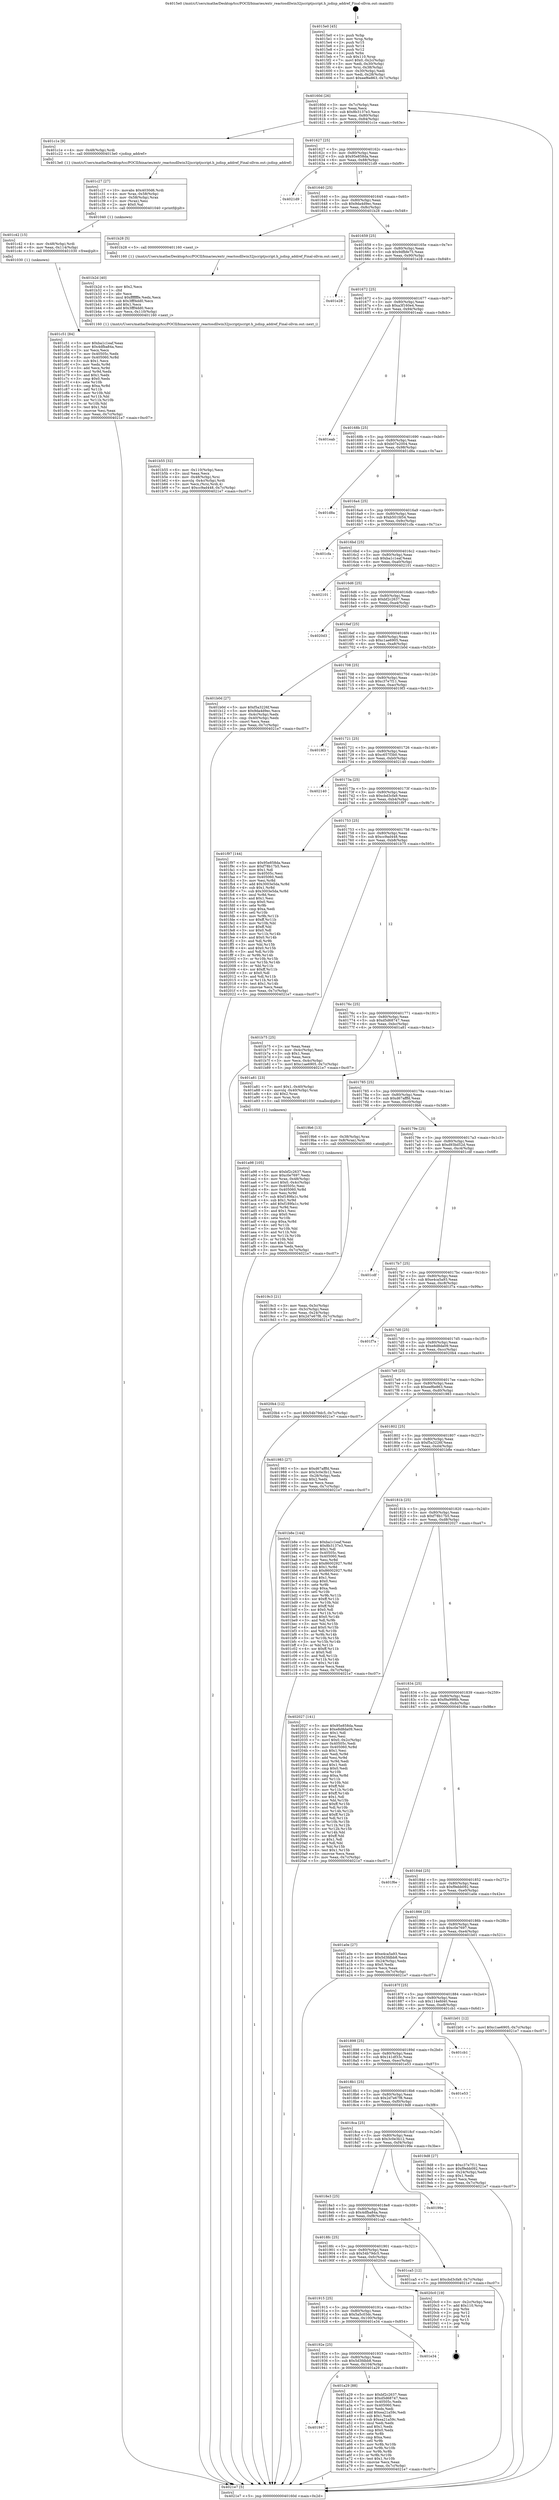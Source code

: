 digraph "0x4015e0" {
  label = "0x4015e0 (/mnt/c/Users/mathe/Desktop/tcc/POCII/binaries/extr_reactosdllwin32jscriptjscript.h_jsdisp_addref_Final-ollvm.out::main(0))"
  labelloc = "t"
  node[shape=record]

  Entry [label="",width=0.3,height=0.3,shape=circle,fillcolor=black,style=filled]
  "0x40160d" [label="{
     0x40160d [26]\l
     | [instrs]\l
     &nbsp;&nbsp;0x40160d \<+3\>: mov -0x7c(%rbp),%eax\l
     &nbsp;&nbsp;0x401610 \<+2\>: mov %eax,%ecx\l
     &nbsp;&nbsp;0x401612 \<+6\>: sub $0x8b3137e3,%ecx\l
     &nbsp;&nbsp;0x401618 \<+3\>: mov %eax,-0x80(%rbp)\l
     &nbsp;&nbsp;0x40161b \<+6\>: mov %ecx,-0x84(%rbp)\l
     &nbsp;&nbsp;0x401621 \<+6\>: je 0000000000401c1e \<main+0x63e\>\l
  }"]
  "0x401c1e" [label="{
     0x401c1e [9]\l
     | [instrs]\l
     &nbsp;&nbsp;0x401c1e \<+4\>: mov -0x48(%rbp),%rdi\l
     &nbsp;&nbsp;0x401c22 \<+5\>: call 00000000004013e0 \<jsdisp_addref\>\l
     | [calls]\l
     &nbsp;&nbsp;0x4013e0 \{1\} (/mnt/c/Users/mathe/Desktop/tcc/POCII/binaries/extr_reactosdllwin32jscriptjscript.h_jsdisp_addref_Final-ollvm.out::jsdisp_addref)\l
  }"]
  "0x401627" [label="{
     0x401627 [25]\l
     | [instrs]\l
     &nbsp;&nbsp;0x401627 \<+5\>: jmp 000000000040162c \<main+0x4c\>\l
     &nbsp;&nbsp;0x40162c \<+3\>: mov -0x80(%rbp),%eax\l
     &nbsp;&nbsp;0x40162f \<+5\>: sub $0x95e858da,%eax\l
     &nbsp;&nbsp;0x401634 \<+6\>: mov %eax,-0x88(%rbp)\l
     &nbsp;&nbsp;0x40163a \<+6\>: je 00000000004021d9 \<main+0xbf9\>\l
  }"]
  Exit [label="",width=0.3,height=0.3,shape=circle,fillcolor=black,style=filled,peripheries=2]
  "0x4021d9" [label="{
     0x4021d9\l
  }", style=dashed]
  "0x401640" [label="{
     0x401640 [25]\l
     | [instrs]\l
     &nbsp;&nbsp;0x401640 \<+5\>: jmp 0000000000401645 \<main+0x65\>\l
     &nbsp;&nbsp;0x401645 \<+3\>: mov -0x80(%rbp),%eax\l
     &nbsp;&nbsp;0x401648 \<+5\>: sub $0x9da4d9ec,%eax\l
     &nbsp;&nbsp;0x40164d \<+6\>: mov %eax,-0x8c(%rbp)\l
     &nbsp;&nbsp;0x401653 \<+6\>: je 0000000000401b28 \<main+0x548\>\l
  }"]
  "0x401c51" [label="{
     0x401c51 [84]\l
     | [instrs]\l
     &nbsp;&nbsp;0x401c51 \<+5\>: mov $0xba1c1eaf,%eax\l
     &nbsp;&nbsp;0x401c56 \<+5\>: mov $0x4dfba84a,%esi\l
     &nbsp;&nbsp;0x401c5b \<+2\>: xor %ecx,%ecx\l
     &nbsp;&nbsp;0x401c5d \<+7\>: mov 0x40505c,%edx\l
     &nbsp;&nbsp;0x401c64 \<+8\>: mov 0x405060,%r8d\l
     &nbsp;&nbsp;0x401c6c \<+3\>: sub $0x1,%ecx\l
     &nbsp;&nbsp;0x401c6f \<+3\>: mov %edx,%r9d\l
     &nbsp;&nbsp;0x401c72 \<+3\>: add %ecx,%r9d\l
     &nbsp;&nbsp;0x401c75 \<+4\>: imul %r9d,%edx\l
     &nbsp;&nbsp;0x401c79 \<+3\>: and $0x1,%edx\l
     &nbsp;&nbsp;0x401c7c \<+3\>: cmp $0x0,%edx\l
     &nbsp;&nbsp;0x401c7f \<+4\>: sete %r10b\l
     &nbsp;&nbsp;0x401c83 \<+4\>: cmp $0xa,%r8d\l
     &nbsp;&nbsp;0x401c87 \<+4\>: setl %r11b\l
     &nbsp;&nbsp;0x401c8b \<+3\>: mov %r10b,%bl\l
     &nbsp;&nbsp;0x401c8e \<+3\>: and %r11b,%bl\l
     &nbsp;&nbsp;0x401c91 \<+3\>: xor %r11b,%r10b\l
     &nbsp;&nbsp;0x401c94 \<+3\>: or %r10b,%bl\l
     &nbsp;&nbsp;0x401c97 \<+3\>: test $0x1,%bl\l
     &nbsp;&nbsp;0x401c9a \<+3\>: cmovne %esi,%eax\l
     &nbsp;&nbsp;0x401c9d \<+3\>: mov %eax,-0x7c(%rbp)\l
     &nbsp;&nbsp;0x401ca0 \<+5\>: jmp 00000000004021e7 \<main+0xc07\>\l
  }"]
  "0x401b28" [label="{
     0x401b28 [5]\l
     | [instrs]\l
     &nbsp;&nbsp;0x401b28 \<+5\>: call 0000000000401160 \<next_i\>\l
     | [calls]\l
     &nbsp;&nbsp;0x401160 \{1\} (/mnt/c/Users/mathe/Desktop/tcc/POCII/binaries/extr_reactosdllwin32jscriptjscript.h_jsdisp_addref_Final-ollvm.out::next_i)\l
  }"]
  "0x401659" [label="{
     0x401659 [25]\l
     | [instrs]\l
     &nbsp;&nbsp;0x401659 \<+5\>: jmp 000000000040165e \<main+0x7e\>\l
     &nbsp;&nbsp;0x40165e \<+3\>: mov -0x80(%rbp),%eax\l
     &nbsp;&nbsp;0x401661 \<+5\>: sub $0x9dfbfe75,%eax\l
     &nbsp;&nbsp;0x401666 \<+6\>: mov %eax,-0x90(%rbp)\l
     &nbsp;&nbsp;0x40166c \<+6\>: je 0000000000401e28 \<main+0x848\>\l
  }"]
  "0x401c42" [label="{
     0x401c42 [15]\l
     | [instrs]\l
     &nbsp;&nbsp;0x401c42 \<+4\>: mov -0x48(%rbp),%rdi\l
     &nbsp;&nbsp;0x401c46 \<+6\>: mov %eax,-0x114(%rbp)\l
     &nbsp;&nbsp;0x401c4c \<+5\>: call 0000000000401030 \<free@plt\>\l
     | [calls]\l
     &nbsp;&nbsp;0x401030 \{1\} (unknown)\l
  }"]
  "0x401e28" [label="{
     0x401e28\l
  }", style=dashed]
  "0x401672" [label="{
     0x401672 [25]\l
     | [instrs]\l
     &nbsp;&nbsp;0x401672 \<+5\>: jmp 0000000000401677 \<main+0x97\>\l
     &nbsp;&nbsp;0x401677 \<+3\>: mov -0x80(%rbp),%eax\l
     &nbsp;&nbsp;0x40167a \<+5\>: sub $0xa3f160e4,%eax\l
     &nbsp;&nbsp;0x40167f \<+6\>: mov %eax,-0x94(%rbp)\l
     &nbsp;&nbsp;0x401685 \<+6\>: je 0000000000401eab \<main+0x8cb\>\l
  }"]
  "0x401c27" [label="{
     0x401c27 [27]\l
     | [instrs]\l
     &nbsp;&nbsp;0x401c27 \<+10\>: movabs $0x4030d6,%rdi\l
     &nbsp;&nbsp;0x401c31 \<+4\>: mov %rax,-0x58(%rbp)\l
     &nbsp;&nbsp;0x401c35 \<+4\>: mov -0x58(%rbp),%rax\l
     &nbsp;&nbsp;0x401c39 \<+2\>: mov (%rax),%esi\l
     &nbsp;&nbsp;0x401c3b \<+2\>: mov $0x0,%al\l
     &nbsp;&nbsp;0x401c3d \<+5\>: call 0000000000401040 \<printf@plt\>\l
     | [calls]\l
     &nbsp;&nbsp;0x401040 \{1\} (unknown)\l
  }"]
  "0x401eab" [label="{
     0x401eab\l
  }", style=dashed]
  "0x40168b" [label="{
     0x40168b [25]\l
     | [instrs]\l
     &nbsp;&nbsp;0x40168b \<+5\>: jmp 0000000000401690 \<main+0xb0\>\l
     &nbsp;&nbsp;0x401690 \<+3\>: mov -0x80(%rbp),%eax\l
     &nbsp;&nbsp;0x401693 \<+5\>: sub $0xb07e2004,%eax\l
     &nbsp;&nbsp;0x401698 \<+6\>: mov %eax,-0x98(%rbp)\l
     &nbsp;&nbsp;0x40169e \<+6\>: je 0000000000401d8a \<main+0x7aa\>\l
  }"]
  "0x401b55" [label="{
     0x401b55 [32]\l
     | [instrs]\l
     &nbsp;&nbsp;0x401b55 \<+6\>: mov -0x110(%rbp),%ecx\l
     &nbsp;&nbsp;0x401b5b \<+3\>: imul %eax,%ecx\l
     &nbsp;&nbsp;0x401b5e \<+4\>: mov -0x48(%rbp),%rsi\l
     &nbsp;&nbsp;0x401b62 \<+4\>: movslq -0x4c(%rbp),%rdi\l
     &nbsp;&nbsp;0x401b66 \<+3\>: mov %ecx,(%rsi,%rdi,4)\l
     &nbsp;&nbsp;0x401b69 \<+7\>: movl $0xcc9ad448,-0x7c(%rbp)\l
     &nbsp;&nbsp;0x401b70 \<+5\>: jmp 00000000004021e7 \<main+0xc07\>\l
  }"]
  "0x401d8a" [label="{
     0x401d8a\l
  }", style=dashed]
  "0x4016a4" [label="{
     0x4016a4 [25]\l
     | [instrs]\l
     &nbsp;&nbsp;0x4016a4 \<+5\>: jmp 00000000004016a9 \<main+0xc9\>\l
     &nbsp;&nbsp;0x4016a9 \<+3\>: mov -0x80(%rbp),%eax\l
     &nbsp;&nbsp;0x4016ac \<+5\>: sub $0xb501fd54,%eax\l
     &nbsp;&nbsp;0x4016b1 \<+6\>: mov %eax,-0x9c(%rbp)\l
     &nbsp;&nbsp;0x4016b7 \<+6\>: je 0000000000401cfa \<main+0x71a\>\l
  }"]
  "0x401b2d" [label="{
     0x401b2d [40]\l
     | [instrs]\l
     &nbsp;&nbsp;0x401b2d \<+5\>: mov $0x2,%ecx\l
     &nbsp;&nbsp;0x401b32 \<+1\>: cltd\l
     &nbsp;&nbsp;0x401b33 \<+2\>: idiv %ecx\l
     &nbsp;&nbsp;0x401b35 \<+6\>: imul $0xfffffffe,%edx,%ecx\l
     &nbsp;&nbsp;0x401b3b \<+6\>: sub $0x3fff4dd0,%ecx\l
     &nbsp;&nbsp;0x401b41 \<+3\>: add $0x1,%ecx\l
     &nbsp;&nbsp;0x401b44 \<+6\>: add $0x3fff4dd0,%ecx\l
     &nbsp;&nbsp;0x401b4a \<+6\>: mov %ecx,-0x110(%rbp)\l
     &nbsp;&nbsp;0x401b50 \<+5\>: call 0000000000401160 \<next_i\>\l
     | [calls]\l
     &nbsp;&nbsp;0x401160 \{1\} (/mnt/c/Users/mathe/Desktop/tcc/POCII/binaries/extr_reactosdllwin32jscriptjscript.h_jsdisp_addref_Final-ollvm.out::next_i)\l
  }"]
  "0x401cfa" [label="{
     0x401cfa\l
  }", style=dashed]
  "0x4016bd" [label="{
     0x4016bd [25]\l
     | [instrs]\l
     &nbsp;&nbsp;0x4016bd \<+5\>: jmp 00000000004016c2 \<main+0xe2\>\l
     &nbsp;&nbsp;0x4016c2 \<+3\>: mov -0x80(%rbp),%eax\l
     &nbsp;&nbsp;0x4016c5 \<+5\>: sub $0xba1c1eaf,%eax\l
     &nbsp;&nbsp;0x4016ca \<+6\>: mov %eax,-0xa0(%rbp)\l
     &nbsp;&nbsp;0x4016d0 \<+6\>: je 0000000000402101 \<main+0xb21\>\l
  }"]
  "0x401a98" [label="{
     0x401a98 [105]\l
     | [instrs]\l
     &nbsp;&nbsp;0x401a98 \<+5\>: mov $0xbf2c2637,%ecx\l
     &nbsp;&nbsp;0x401a9d \<+5\>: mov $0xc0e7697,%edx\l
     &nbsp;&nbsp;0x401aa2 \<+4\>: mov %rax,-0x48(%rbp)\l
     &nbsp;&nbsp;0x401aa6 \<+7\>: movl $0x0,-0x4c(%rbp)\l
     &nbsp;&nbsp;0x401aad \<+7\>: mov 0x40505c,%esi\l
     &nbsp;&nbsp;0x401ab4 \<+8\>: mov 0x405060,%r8d\l
     &nbsp;&nbsp;0x401abc \<+3\>: mov %esi,%r9d\l
     &nbsp;&nbsp;0x401abf \<+7\>: sub $0xf189fa1c,%r9d\l
     &nbsp;&nbsp;0x401ac6 \<+4\>: sub $0x1,%r9d\l
     &nbsp;&nbsp;0x401aca \<+7\>: add $0xf189fa1c,%r9d\l
     &nbsp;&nbsp;0x401ad1 \<+4\>: imul %r9d,%esi\l
     &nbsp;&nbsp;0x401ad5 \<+3\>: and $0x1,%esi\l
     &nbsp;&nbsp;0x401ad8 \<+3\>: cmp $0x0,%esi\l
     &nbsp;&nbsp;0x401adb \<+4\>: sete %r10b\l
     &nbsp;&nbsp;0x401adf \<+4\>: cmp $0xa,%r8d\l
     &nbsp;&nbsp;0x401ae3 \<+4\>: setl %r11b\l
     &nbsp;&nbsp;0x401ae7 \<+3\>: mov %r10b,%bl\l
     &nbsp;&nbsp;0x401aea \<+3\>: and %r11b,%bl\l
     &nbsp;&nbsp;0x401aed \<+3\>: xor %r11b,%r10b\l
     &nbsp;&nbsp;0x401af0 \<+3\>: or %r10b,%bl\l
     &nbsp;&nbsp;0x401af3 \<+3\>: test $0x1,%bl\l
     &nbsp;&nbsp;0x401af6 \<+3\>: cmovne %edx,%ecx\l
     &nbsp;&nbsp;0x401af9 \<+3\>: mov %ecx,-0x7c(%rbp)\l
     &nbsp;&nbsp;0x401afc \<+5\>: jmp 00000000004021e7 \<main+0xc07\>\l
  }"]
  "0x402101" [label="{
     0x402101\l
  }", style=dashed]
  "0x4016d6" [label="{
     0x4016d6 [25]\l
     | [instrs]\l
     &nbsp;&nbsp;0x4016d6 \<+5\>: jmp 00000000004016db \<main+0xfb\>\l
     &nbsp;&nbsp;0x4016db \<+3\>: mov -0x80(%rbp),%eax\l
     &nbsp;&nbsp;0x4016de \<+5\>: sub $0xbf2c2637,%eax\l
     &nbsp;&nbsp;0x4016e3 \<+6\>: mov %eax,-0xa4(%rbp)\l
     &nbsp;&nbsp;0x4016e9 \<+6\>: je 00000000004020d3 \<main+0xaf3\>\l
  }"]
  "0x401947" [label="{
     0x401947\l
  }", style=dashed]
  "0x4020d3" [label="{
     0x4020d3\l
  }", style=dashed]
  "0x4016ef" [label="{
     0x4016ef [25]\l
     | [instrs]\l
     &nbsp;&nbsp;0x4016ef \<+5\>: jmp 00000000004016f4 \<main+0x114\>\l
     &nbsp;&nbsp;0x4016f4 \<+3\>: mov -0x80(%rbp),%eax\l
     &nbsp;&nbsp;0x4016f7 \<+5\>: sub $0xc1ae6905,%eax\l
     &nbsp;&nbsp;0x4016fc \<+6\>: mov %eax,-0xa8(%rbp)\l
     &nbsp;&nbsp;0x401702 \<+6\>: je 0000000000401b0d \<main+0x52d\>\l
  }"]
  "0x401a29" [label="{
     0x401a29 [88]\l
     | [instrs]\l
     &nbsp;&nbsp;0x401a29 \<+5\>: mov $0xbf2c2637,%eax\l
     &nbsp;&nbsp;0x401a2e \<+5\>: mov $0xd5d68747,%ecx\l
     &nbsp;&nbsp;0x401a33 \<+7\>: mov 0x40505c,%edx\l
     &nbsp;&nbsp;0x401a3a \<+7\>: mov 0x405060,%esi\l
     &nbsp;&nbsp;0x401a41 \<+2\>: mov %edx,%edi\l
     &nbsp;&nbsp;0x401a43 \<+6\>: add $0xea21a59c,%edi\l
     &nbsp;&nbsp;0x401a49 \<+3\>: sub $0x1,%edi\l
     &nbsp;&nbsp;0x401a4c \<+6\>: sub $0xea21a59c,%edi\l
     &nbsp;&nbsp;0x401a52 \<+3\>: imul %edi,%edx\l
     &nbsp;&nbsp;0x401a55 \<+3\>: and $0x1,%edx\l
     &nbsp;&nbsp;0x401a58 \<+3\>: cmp $0x0,%edx\l
     &nbsp;&nbsp;0x401a5b \<+4\>: sete %r8b\l
     &nbsp;&nbsp;0x401a5f \<+3\>: cmp $0xa,%esi\l
     &nbsp;&nbsp;0x401a62 \<+4\>: setl %r9b\l
     &nbsp;&nbsp;0x401a66 \<+3\>: mov %r8b,%r10b\l
     &nbsp;&nbsp;0x401a69 \<+3\>: and %r9b,%r10b\l
     &nbsp;&nbsp;0x401a6c \<+3\>: xor %r9b,%r8b\l
     &nbsp;&nbsp;0x401a6f \<+3\>: or %r8b,%r10b\l
     &nbsp;&nbsp;0x401a72 \<+4\>: test $0x1,%r10b\l
     &nbsp;&nbsp;0x401a76 \<+3\>: cmovne %ecx,%eax\l
     &nbsp;&nbsp;0x401a79 \<+3\>: mov %eax,-0x7c(%rbp)\l
     &nbsp;&nbsp;0x401a7c \<+5\>: jmp 00000000004021e7 \<main+0xc07\>\l
  }"]
  "0x401b0d" [label="{
     0x401b0d [27]\l
     | [instrs]\l
     &nbsp;&nbsp;0x401b0d \<+5\>: mov $0xf5a3226f,%eax\l
     &nbsp;&nbsp;0x401b12 \<+5\>: mov $0x9da4d9ec,%ecx\l
     &nbsp;&nbsp;0x401b17 \<+3\>: mov -0x4c(%rbp),%edx\l
     &nbsp;&nbsp;0x401b1a \<+3\>: cmp -0x40(%rbp),%edx\l
     &nbsp;&nbsp;0x401b1d \<+3\>: cmovl %ecx,%eax\l
     &nbsp;&nbsp;0x401b20 \<+3\>: mov %eax,-0x7c(%rbp)\l
     &nbsp;&nbsp;0x401b23 \<+5\>: jmp 00000000004021e7 \<main+0xc07\>\l
  }"]
  "0x401708" [label="{
     0x401708 [25]\l
     | [instrs]\l
     &nbsp;&nbsp;0x401708 \<+5\>: jmp 000000000040170d \<main+0x12d\>\l
     &nbsp;&nbsp;0x40170d \<+3\>: mov -0x80(%rbp),%eax\l
     &nbsp;&nbsp;0x401710 \<+5\>: sub $0xc37e7f11,%eax\l
     &nbsp;&nbsp;0x401715 \<+6\>: mov %eax,-0xac(%rbp)\l
     &nbsp;&nbsp;0x40171b \<+6\>: je 00000000004019f3 \<main+0x413\>\l
  }"]
  "0x40192e" [label="{
     0x40192e [25]\l
     | [instrs]\l
     &nbsp;&nbsp;0x40192e \<+5\>: jmp 0000000000401933 \<main+0x353\>\l
     &nbsp;&nbsp;0x401933 \<+3\>: mov -0x80(%rbp),%eax\l
     &nbsp;&nbsp;0x401936 \<+5\>: sub $0x5d3fdbb8,%eax\l
     &nbsp;&nbsp;0x40193b \<+6\>: mov %eax,-0x104(%rbp)\l
     &nbsp;&nbsp;0x401941 \<+6\>: je 0000000000401a29 \<main+0x449\>\l
  }"]
  "0x4019f3" [label="{
     0x4019f3\l
  }", style=dashed]
  "0x401721" [label="{
     0x401721 [25]\l
     | [instrs]\l
     &nbsp;&nbsp;0x401721 \<+5\>: jmp 0000000000401726 \<main+0x146\>\l
     &nbsp;&nbsp;0x401726 \<+3\>: mov -0x80(%rbp),%eax\l
     &nbsp;&nbsp;0x401729 \<+5\>: sub $0xc657f3b0,%eax\l
     &nbsp;&nbsp;0x40172e \<+6\>: mov %eax,-0xb0(%rbp)\l
     &nbsp;&nbsp;0x401734 \<+6\>: je 0000000000402140 \<main+0xb60\>\l
  }"]
  "0x401e34" [label="{
     0x401e34\l
  }", style=dashed]
  "0x402140" [label="{
     0x402140\l
  }", style=dashed]
  "0x40173a" [label="{
     0x40173a [25]\l
     | [instrs]\l
     &nbsp;&nbsp;0x40173a \<+5\>: jmp 000000000040173f \<main+0x15f\>\l
     &nbsp;&nbsp;0x40173f \<+3\>: mov -0x80(%rbp),%eax\l
     &nbsp;&nbsp;0x401742 \<+5\>: sub $0xcbd3cfa9,%eax\l
     &nbsp;&nbsp;0x401747 \<+6\>: mov %eax,-0xb4(%rbp)\l
     &nbsp;&nbsp;0x40174d \<+6\>: je 0000000000401f97 \<main+0x9b7\>\l
  }"]
  "0x401915" [label="{
     0x401915 [25]\l
     | [instrs]\l
     &nbsp;&nbsp;0x401915 \<+5\>: jmp 000000000040191a \<main+0x33a\>\l
     &nbsp;&nbsp;0x40191a \<+3\>: mov -0x80(%rbp),%eax\l
     &nbsp;&nbsp;0x40191d \<+5\>: sub $0x5a5c03dc,%eax\l
     &nbsp;&nbsp;0x401922 \<+6\>: mov %eax,-0x100(%rbp)\l
     &nbsp;&nbsp;0x401928 \<+6\>: je 0000000000401e34 \<main+0x854\>\l
  }"]
  "0x401f97" [label="{
     0x401f97 [144]\l
     | [instrs]\l
     &nbsp;&nbsp;0x401f97 \<+5\>: mov $0x95e858da,%eax\l
     &nbsp;&nbsp;0x401f9c \<+5\>: mov $0xf78b17b5,%ecx\l
     &nbsp;&nbsp;0x401fa1 \<+2\>: mov $0x1,%dl\l
     &nbsp;&nbsp;0x401fa3 \<+7\>: mov 0x40505c,%esi\l
     &nbsp;&nbsp;0x401faa \<+7\>: mov 0x405060,%edi\l
     &nbsp;&nbsp;0x401fb1 \<+3\>: mov %esi,%r8d\l
     &nbsp;&nbsp;0x401fb4 \<+7\>: add $0x3003e5da,%r8d\l
     &nbsp;&nbsp;0x401fbb \<+4\>: sub $0x1,%r8d\l
     &nbsp;&nbsp;0x401fbf \<+7\>: sub $0x3003e5da,%r8d\l
     &nbsp;&nbsp;0x401fc6 \<+4\>: imul %r8d,%esi\l
     &nbsp;&nbsp;0x401fca \<+3\>: and $0x1,%esi\l
     &nbsp;&nbsp;0x401fcd \<+3\>: cmp $0x0,%esi\l
     &nbsp;&nbsp;0x401fd0 \<+4\>: sete %r9b\l
     &nbsp;&nbsp;0x401fd4 \<+3\>: cmp $0xa,%edi\l
     &nbsp;&nbsp;0x401fd7 \<+4\>: setl %r10b\l
     &nbsp;&nbsp;0x401fdb \<+3\>: mov %r9b,%r11b\l
     &nbsp;&nbsp;0x401fde \<+4\>: xor $0xff,%r11b\l
     &nbsp;&nbsp;0x401fe2 \<+3\>: mov %r10b,%bl\l
     &nbsp;&nbsp;0x401fe5 \<+3\>: xor $0xff,%bl\l
     &nbsp;&nbsp;0x401fe8 \<+3\>: xor $0x0,%dl\l
     &nbsp;&nbsp;0x401feb \<+3\>: mov %r11b,%r14b\l
     &nbsp;&nbsp;0x401fee \<+4\>: and $0x0,%r14b\l
     &nbsp;&nbsp;0x401ff2 \<+3\>: and %dl,%r9b\l
     &nbsp;&nbsp;0x401ff5 \<+3\>: mov %bl,%r15b\l
     &nbsp;&nbsp;0x401ff8 \<+4\>: and $0x0,%r15b\l
     &nbsp;&nbsp;0x401ffc \<+3\>: and %dl,%r10b\l
     &nbsp;&nbsp;0x401fff \<+3\>: or %r9b,%r14b\l
     &nbsp;&nbsp;0x402002 \<+3\>: or %r10b,%r15b\l
     &nbsp;&nbsp;0x402005 \<+3\>: xor %r15b,%r14b\l
     &nbsp;&nbsp;0x402008 \<+3\>: or %bl,%r11b\l
     &nbsp;&nbsp;0x40200b \<+4\>: xor $0xff,%r11b\l
     &nbsp;&nbsp;0x40200f \<+3\>: or $0x0,%dl\l
     &nbsp;&nbsp;0x402012 \<+3\>: and %dl,%r11b\l
     &nbsp;&nbsp;0x402015 \<+3\>: or %r11b,%r14b\l
     &nbsp;&nbsp;0x402018 \<+4\>: test $0x1,%r14b\l
     &nbsp;&nbsp;0x40201c \<+3\>: cmovne %ecx,%eax\l
     &nbsp;&nbsp;0x40201f \<+3\>: mov %eax,-0x7c(%rbp)\l
     &nbsp;&nbsp;0x402022 \<+5\>: jmp 00000000004021e7 \<main+0xc07\>\l
  }"]
  "0x401753" [label="{
     0x401753 [25]\l
     | [instrs]\l
     &nbsp;&nbsp;0x401753 \<+5\>: jmp 0000000000401758 \<main+0x178\>\l
     &nbsp;&nbsp;0x401758 \<+3\>: mov -0x80(%rbp),%eax\l
     &nbsp;&nbsp;0x40175b \<+5\>: sub $0xcc9ad448,%eax\l
     &nbsp;&nbsp;0x401760 \<+6\>: mov %eax,-0xb8(%rbp)\l
     &nbsp;&nbsp;0x401766 \<+6\>: je 0000000000401b75 \<main+0x595\>\l
  }"]
  "0x4020c0" [label="{
     0x4020c0 [19]\l
     | [instrs]\l
     &nbsp;&nbsp;0x4020c0 \<+3\>: mov -0x2c(%rbp),%eax\l
     &nbsp;&nbsp;0x4020c3 \<+7\>: add $0x110,%rsp\l
     &nbsp;&nbsp;0x4020ca \<+1\>: pop %rbx\l
     &nbsp;&nbsp;0x4020cb \<+2\>: pop %r12\l
     &nbsp;&nbsp;0x4020cd \<+2\>: pop %r14\l
     &nbsp;&nbsp;0x4020cf \<+2\>: pop %r15\l
     &nbsp;&nbsp;0x4020d1 \<+1\>: pop %rbp\l
     &nbsp;&nbsp;0x4020d2 \<+1\>: ret\l
  }"]
  "0x401b75" [label="{
     0x401b75 [25]\l
     | [instrs]\l
     &nbsp;&nbsp;0x401b75 \<+2\>: xor %eax,%eax\l
     &nbsp;&nbsp;0x401b77 \<+3\>: mov -0x4c(%rbp),%ecx\l
     &nbsp;&nbsp;0x401b7a \<+3\>: sub $0x1,%eax\l
     &nbsp;&nbsp;0x401b7d \<+2\>: sub %eax,%ecx\l
     &nbsp;&nbsp;0x401b7f \<+3\>: mov %ecx,-0x4c(%rbp)\l
     &nbsp;&nbsp;0x401b82 \<+7\>: movl $0xc1ae6905,-0x7c(%rbp)\l
     &nbsp;&nbsp;0x401b89 \<+5\>: jmp 00000000004021e7 \<main+0xc07\>\l
  }"]
  "0x40176c" [label="{
     0x40176c [25]\l
     | [instrs]\l
     &nbsp;&nbsp;0x40176c \<+5\>: jmp 0000000000401771 \<main+0x191\>\l
     &nbsp;&nbsp;0x401771 \<+3\>: mov -0x80(%rbp),%eax\l
     &nbsp;&nbsp;0x401774 \<+5\>: sub $0xd5d68747,%eax\l
     &nbsp;&nbsp;0x401779 \<+6\>: mov %eax,-0xbc(%rbp)\l
     &nbsp;&nbsp;0x40177f \<+6\>: je 0000000000401a81 \<main+0x4a1\>\l
  }"]
  "0x4018fc" [label="{
     0x4018fc [25]\l
     | [instrs]\l
     &nbsp;&nbsp;0x4018fc \<+5\>: jmp 0000000000401901 \<main+0x321\>\l
     &nbsp;&nbsp;0x401901 \<+3\>: mov -0x80(%rbp),%eax\l
     &nbsp;&nbsp;0x401904 \<+5\>: sub $0x54b79dc5,%eax\l
     &nbsp;&nbsp;0x401909 \<+6\>: mov %eax,-0xfc(%rbp)\l
     &nbsp;&nbsp;0x40190f \<+6\>: je 00000000004020c0 \<main+0xae0\>\l
  }"]
  "0x401a81" [label="{
     0x401a81 [23]\l
     | [instrs]\l
     &nbsp;&nbsp;0x401a81 \<+7\>: movl $0x1,-0x40(%rbp)\l
     &nbsp;&nbsp;0x401a88 \<+4\>: movslq -0x40(%rbp),%rax\l
     &nbsp;&nbsp;0x401a8c \<+4\>: shl $0x2,%rax\l
     &nbsp;&nbsp;0x401a90 \<+3\>: mov %rax,%rdi\l
     &nbsp;&nbsp;0x401a93 \<+5\>: call 0000000000401050 \<malloc@plt\>\l
     | [calls]\l
     &nbsp;&nbsp;0x401050 \{1\} (unknown)\l
  }"]
  "0x401785" [label="{
     0x401785 [25]\l
     | [instrs]\l
     &nbsp;&nbsp;0x401785 \<+5\>: jmp 000000000040178a \<main+0x1aa\>\l
     &nbsp;&nbsp;0x40178a \<+3\>: mov -0x80(%rbp),%eax\l
     &nbsp;&nbsp;0x40178d \<+5\>: sub $0xd67afffd,%eax\l
     &nbsp;&nbsp;0x401792 \<+6\>: mov %eax,-0xc0(%rbp)\l
     &nbsp;&nbsp;0x401798 \<+6\>: je 00000000004019b6 \<main+0x3d6\>\l
  }"]
  "0x401ca5" [label="{
     0x401ca5 [12]\l
     | [instrs]\l
     &nbsp;&nbsp;0x401ca5 \<+7\>: movl $0xcbd3cfa9,-0x7c(%rbp)\l
     &nbsp;&nbsp;0x401cac \<+5\>: jmp 00000000004021e7 \<main+0xc07\>\l
  }"]
  "0x4019b6" [label="{
     0x4019b6 [13]\l
     | [instrs]\l
     &nbsp;&nbsp;0x4019b6 \<+4\>: mov -0x38(%rbp),%rax\l
     &nbsp;&nbsp;0x4019ba \<+4\>: mov 0x8(%rax),%rdi\l
     &nbsp;&nbsp;0x4019be \<+5\>: call 0000000000401060 \<atoi@plt\>\l
     | [calls]\l
     &nbsp;&nbsp;0x401060 \{1\} (unknown)\l
  }"]
  "0x40179e" [label="{
     0x40179e [25]\l
     | [instrs]\l
     &nbsp;&nbsp;0x40179e \<+5\>: jmp 00000000004017a3 \<main+0x1c3\>\l
     &nbsp;&nbsp;0x4017a3 \<+3\>: mov -0x80(%rbp),%eax\l
     &nbsp;&nbsp;0x4017a6 \<+5\>: sub $0xd93bd52d,%eax\l
     &nbsp;&nbsp;0x4017ab \<+6\>: mov %eax,-0xc4(%rbp)\l
     &nbsp;&nbsp;0x4017b1 \<+6\>: je 0000000000401cdf \<main+0x6ff\>\l
  }"]
  "0x4018e3" [label="{
     0x4018e3 [25]\l
     | [instrs]\l
     &nbsp;&nbsp;0x4018e3 \<+5\>: jmp 00000000004018e8 \<main+0x308\>\l
     &nbsp;&nbsp;0x4018e8 \<+3\>: mov -0x80(%rbp),%eax\l
     &nbsp;&nbsp;0x4018eb \<+5\>: sub $0x4dfba84a,%eax\l
     &nbsp;&nbsp;0x4018f0 \<+6\>: mov %eax,-0xf8(%rbp)\l
     &nbsp;&nbsp;0x4018f6 \<+6\>: je 0000000000401ca5 \<main+0x6c5\>\l
  }"]
  "0x401cdf" [label="{
     0x401cdf\l
  }", style=dashed]
  "0x4017b7" [label="{
     0x4017b7 [25]\l
     | [instrs]\l
     &nbsp;&nbsp;0x4017b7 \<+5\>: jmp 00000000004017bc \<main+0x1dc\>\l
     &nbsp;&nbsp;0x4017bc \<+3\>: mov -0x80(%rbp),%eax\l
     &nbsp;&nbsp;0x4017bf \<+5\>: sub $0xe4ca5a93,%eax\l
     &nbsp;&nbsp;0x4017c4 \<+6\>: mov %eax,-0xc8(%rbp)\l
     &nbsp;&nbsp;0x4017ca \<+6\>: je 0000000000401f7a \<main+0x99a\>\l
  }"]
  "0x40199e" [label="{
     0x40199e\l
  }", style=dashed]
  "0x401f7a" [label="{
     0x401f7a\l
  }", style=dashed]
  "0x4017d0" [label="{
     0x4017d0 [25]\l
     | [instrs]\l
     &nbsp;&nbsp;0x4017d0 \<+5\>: jmp 00000000004017d5 \<main+0x1f5\>\l
     &nbsp;&nbsp;0x4017d5 \<+3\>: mov -0x80(%rbp),%eax\l
     &nbsp;&nbsp;0x4017d8 \<+5\>: sub $0xe8d8da09,%eax\l
     &nbsp;&nbsp;0x4017dd \<+6\>: mov %eax,-0xcc(%rbp)\l
     &nbsp;&nbsp;0x4017e3 \<+6\>: je 00000000004020b4 \<main+0xad4\>\l
  }"]
  "0x4018ca" [label="{
     0x4018ca [25]\l
     | [instrs]\l
     &nbsp;&nbsp;0x4018ca \<+5\>: jmp 00000000004018cf \<main+0x2ef\>\l
     &nbsp;&nbsp;0x4018cf \<+3\>: mov -0x80(%rbp),%eax\l
     &nbsp;&nbsp;0x4018d2 \<+5\>: sub $0x3c0e3b12,%eax\l
     &nbsp;&nbsp;0x4018d7 \<+6\>: mov %eax,-0xf4(%rbp)\l
     &nbsp;&nbsp;0x4018dd \<+6\>: je 000000000040199e \<main+0x3be\>\l
  }"]
  "0x4020b4" [label="{
     0x4020b4 [12]\l
     | [instrs]\l
     &nbsp;&nbsp;0x4020b4 \<+7\>: movl $0x54b79dc5,-0x7c(%rbp)\l
     &nbsp;&nbsp;0x4020bb \<+5\>: jmp 00000000004021e7 \<main+0xc07\>\l
  }"]
  "0x4017e9" [label="{
     0x4017e9 [25]\l
     | [instrs]\l
     &nbsp;&nbsp;0x4017e9 \<+5\>: jmp 00000000004017ee \<main+0x20e\>\l
     &nbsp;&nbsp;0x4017ee \<+3\>: mov -0x80(%rbp),%eax\l
     &nbsp;&nbsp;0x4017f1 \<+5\>: sub $0xeef6e863,%eax\l
     &nbsp;&nbsp;0x4017f6 \<+6\>: mov %eax,-0xd0(%rbp)\l
     &nbsp;&nbsp;0x4017fc \<+6\>: je 0000000000401983 \<main+0x3a3\>\l
  }"]
  "0x4019d8" [label="{
     0x4019d8 [27]\l
     | [instrs]\l
     &nbsp;&nbsp;0x4019d8 \<+5\>: mov $0xc37e7f11,%eax\l
     &nbsp;&nbsp;0x4019dd \<+5\>: mov $0xf9ebb092,%ecx\l
     &nbsp;&nbsp;0x4019e2 \<+3\>: mov -0x24(%rbp),%edx\l
     &nbsp;&nbsp;0x4019e5 \<+3\>: cmp $0x1,%edx\l
     &nbsp;&nbsp;0x4019e8 \<+3\>: cmovl %ecx,%eax\l
     &nbsp;&nbsp;0x4019eb \<+3\>: mov %eax,-0x7c(%rbp)\l
     &nbsp;&nbsp;0x4019ee \<+5\>: jmp 00000000004021e7 \<main+0xc07\>\l
  }"]
  "0x401983" [label="{
     0x401983 [27]\l
     | [instrs]\l
     &nbsp;&nbsp;0x401983 \<+5\>: mov $0xd67afffd,%eax\l
     &nbsp;&nbsp;0x401988 \<+5\>: mov $0x3c0e3b12,%ecx\l
     &nbsp;&nbsp;0x40198d \<+3\>: mov -0x28(%rbp),%edx\l
     &nbsp;&nbsp;0x401990 \<+3\>: cmp $0x2,%edx\l
     &nbsp;&nbsp;0x401993 \<+3\>: cmovne %ecx,%eax\l
     &nbsp;&nbsp;0x401996 \<+3\>: mov %eax,-0x7c(%rbp)\l
     &nbsp;&nbsp;0x401999 \<+5\>: jmp 00000000004021e7 \<main+0xc07\>\l
  }"]
  "0x401802" [label="{
     0x401802 [25]\l
     | [instrs]\l
     &nbsp;&nbsp;0x401802 \<+5\>: jmp 0000000000401807 \<main+0x227\>\l
     &nbsp;&nbsp;0x401807 \<+3\>: mov -0x80(%rbp),%eax\l
     &nbsp;&nbsp;0x40180a \<+5\>: sub $0xf5a3226f,%eax\l
     &nbsp;&nbsp;0x40180f \<+6\>: mov %eax,-0xd4(%rbp)\l
     &nbsp;&nbsp;0x401815 \<+6\>: je 0000000000401b8e \<main+0x5ae\>\l
  }"]
  "0x4021e7" [label="{
     0x4021e7 [5]\l
     | [instrs]\l
     &nbsp;&nbsp;0x4021e7 \<+5\>: jmp 000000000040160d \<main+0x2d\>\l
  }"]
  "0x4015e0" [label="{
     0x4015e0 [45]\l
     | [instrs]\l
     &nbsp;&nbsp;0x4015e0 \<+1\>: push %rbp\l
     &nbsp;&nbsp;0x4015e1 \<+3\>: mov %rsp,%rbp\l
     &nbsp;&nbsp;0x4015e4 \<+2\>: push %r15\l
     &nbsp;&nbsp;0x4015e6 \<+2\>: push %r14\l
     &nbsp;&nbsp;0x4015e8 \<+2\>: push %r12\l
     &nbsp;&nbsp;0x4015ea \<+1\>: push %rbx\l
     &nbsp;&nbsp;0x4015eb \<+7\>: sub $0x110,%rsp\l
     &nbsp;&nbsp;0x4015f2 \<+7\>: movl $0x0,-0x2c(%rbp)\l
     &nbsp;&nbsp;0x4015f9 \<+3\>: mov %edi,-0x30(%rbp)\l
     &nbsp;&nbsp;0x4015fc \<+4\>: mov %rsi,-0x38(%rbp)\l
     &nbsp;&nbsp;0x401600 \<+3\>: mov -0x30(%rbp),%edi\l
     &nbsp;&nbsp;0x401603 \<+3\>: mov %edi,-0x28(%rbp)\l
     &nbsp;&nbsp;0x401606 \<+7\>: movl $0xeef6e863,-0x7c(%rbp)\l
  }"]
  "0x4019c3" [label="{
     0x4019c3 [21]\l
     | [instrs]\l
     &nbsp;&nbsp;0x4019c3 \<+3\>: mov %eax,-0x3c(%rbp)\l
     &nbsp;&nbsp;0x4019c6 \<+3\>: mov -0x3c(%rbp),%eax\l
     &nbsp;&nbsp;0x4019c9 \<+3\>: mov %eax,-0x24(%rbp)\l
     &nbsp;&nbsp;0x4019cc \<+7\>: movl $0x2d7e67f8,-0x7c(%rbp)\l
     &nbsp;&nbsp;0x4019d3 \<+5\>: jmp 00000000004021e7 \<main+0xc07\>\l
  }"]
  "0x4018b1" [label="{
     0x4018b1 [25]\l
     | [instrs]\l
     &nbsp;&nbsp;0x4018b1 \<+5\>: jmp 00000000004018b6 \<main+0x2d6\>\l
     &nbsp;&nbsp;0x4018b6 \<+3\>: mov -0x80(%rbp),%eax\l
     &nbsp;&nbsp;0x4018b9 \<+5\>: sub $0x2d7e67f8,%eax\l
     &nbsp;&nbsp;0x4018be \<+6\>: mov %eax,-0xf0(%rbp)\l
     &nbsp;&nbsp;0x4018c4 \<+6\>: je 00000000004019d8 \<main+0x3f8\>\l
  }"]
  "0x401b8e" [label="{
     0x401b8e [144]\l
     | [instrs]\l
     &nbsp;&nbsp;0x401b8e \<+5\>: mov $0xba1c1eaf,%eax\l
     &nbsp;&nbsp;0x401b93 \<+5\>: mov $0x8b3137e3,%ecx\l
     &nbsp;&nbsp;0x401b98 \<+2\>: mov $0x1,%dl\l
     &nbsp;&nbsp;0x401b9a \<+7\>: mov 0x40505c,%esi\l
     &nbsp;&nbsp;0x401ba1 \<+7\>: mov 0x405060,%edi\l
     &nbsp;&nbsp;0x401ba8 \<+3\>: mov %esi,%r8d\l
     &nbsp;&nbsp;0x401bab \<+7\>: add $0x86002927,%r8d\l
     &nbsp;&nbsp;0x401bb2 \<+4\>: sub $0x1,%r8d\l
     &nbsp;&nbsp;0x401bb6 \<+7\>: sub $0x86002927,%r8d\l
     &nbsp;&nbsp;0x401bbd \<+4\>: imul %r8d,%esi\l
     &nbsp;&nbsp;0x401bc1 \<+3\>: and $0x1,%esi\l
     &nbsp;&nbsp;0x401bc4 \<+3\>: cmp $0x0,%esi\l
     &nbsp;&nbsp;0x401bc7 \<+4\>: sete %r9b\l
     &nbsp;&nbsp;0x401bcb \<+3\>: cmp $0xa,%edi\l
     &nbsp;&nbsp;0x401bce \<+4\>: setl %r10b\l
     &nbsp;&nbsp;0x401bd2 \<+3\>: mov %r9b,%r11b\l
     &nbsp;&nbsp;0x401bd5 \<+4\>: xor $0xff,%r11b\l
     &nbsp;&nbsp;0x401bd9 \<+3\>: mov %r10b,%bl\l
     &nbsp;&nbsp;0x401bdc \<+3\>: xor $0xff,%bl\l
     &nbsp;&nbsp;0x401bdf \<+3\>: xor $0x0,%dl\l
     &nbsp;&nbsp;0x401be2 \<+3\>: mov %r11b,%r14b\l
     &nbsp;&nbsp;0x401be5 \<+4\>: and $0x0,%r14b\l
     &nbsp;&nbsp;0x401be9 \<+3\>: and %dl,%r9b\l
     &nbsp;&nbsp;0x401bec \<+3\>: mov %bl,%r15b\l
     &nbsp;&nbsp;0x401bef \<+4\>: and $0x0,%r15b\l
     &nbsp;&nbsp;0x401bf3 \<+3\>: and %dl,%r10b\l
     &nbsp;&nbsp;0x401bf6 \<+3\>: or %r9b,%r14b\l
     &nbsp;&nbsp;0x401bf9 \<+3\>: or %r10b,%r15b\l
     &nbsp;&nbsp;0x401bfc \<+3\>: xor %r15b,%r14b\l
     &nbsp;&nbsp;0x401bff \<+3\>: or %bl,%r11b\l
     &nbsp;&nbsp;0x401c02 \<+4\>: xor $0xff,%r11b\l
     &nbsp;&nbsp;0x401c06 \<+3\>: or $0x0,%dl\l
     &nbsp;&nbsp;0x401c09 \<+3\>: and %dl,%r11b\l
     &nbsp;&nbsp;0x401c0c \<+3\>: or %r11b,%r14b\l
     &nbsp;&nbsp;0x401c0f \<+4\>: test $0x1,%r14b\l
     &nbsp;&nbsp;0x401c13 \<+3\>: cmovne %ecx,%eax\l
     &nbsp;&nbsp;0x401c16 \<+3\>: mov %eax,-0x7c(%rbp)\l
     &nbsp;&nbsp;0x401c19 \<+5\>: jmp 00000000004021e7 \<main+0xc07\>\l
  }"]
  "0x40181b" [label="{
     0x40181b [25]\l
     | [instrs]\l
     &nbsp;&nbsp;0x40181b \<+5\>: jmp 0000000000401820 \<main+0x240\>\l
     &nbsp;&nbsp;0x401820 \<+3\>: mov -0x80(%rbp),%eax\l
     &nbsp;&nbsp;0x401823 \<+5\>: sub $0xf78b17b5,%eax\l
     &nbsp;&nbsp;0x401828 \<+6\>: mov %eax,-0xd8(%rbp)\l
     &nbsp;&nbsp;0x40182e \<+6\>: je 0000000000402027 \<main+0xa47\>\l
  }"]
  "0x401e53" [label="{
     0x401e53\l
  }", style=dashed]
  "0x402027" [label="{
     0x402027 [141]\l
     | [instrs]\l
     &nbsp;&nbsp;0x402027 \<+5\>: mov $0x95e858da,%eax\l
     &nbsp;&nbsp;0x40202c \<+5\>: mov $0xe8d8da09,%ecx\l
     &nbsp;&nbsp;0x402031 \<+2\>: mov $0x1,%dl\l
     &nbsp;&nbsp;0x402033 \<+2\>: xor %esi,%esi\l
     &nbsp;&nbsp;0x402035 \<+7\>: movl $0x0,-0x2c(%rbp)\l
     &nbsp;&nbsp;0x40203c \<+7\>: mov 0x40505c,%edi\l
     &nbsp;&nbsp;0x402043 \<+8\>: mov 0x405060,%r8d\l
     &nbsp;&nbsp;0x40204b \<+3\>: sub $0x1,%esi\l
     &nbsp;&nbsp;0x40204e \<+3\>: mov %edi,%r9d\l
     &nbsp;&nbsp;0x402051 \<+3\>: add %esi,%r9d\l
     &nbsp;&nbsp;0x402054 \<+4\>: imul %r9d,%edi\l
     &nbsp;&nbsp;0x402058 \<+3\>: and $0x1,%edi\l
     &nbsp;&nbsp;0x40205b \<+3\>: cmp $0x0,%edi\l
     &nbsp;&nbsp;0x40205e \<+4\>: sete %r10b\l
     &nbsp;&nbsp;0x402062 \<+4\>: cmp $0xa,%r8d\l
     &nbsp;&nbsp;0x402066 \<+4\>: setl %r11b\l
     &nbsp;&nbsp;0x40206a \<+3\>: mov %r10b,%bl\l
     &nbsp;&nbsp;0x40206d \<+3\>: xor $0xff,%bl\l
     &nbsp;&nbsp;0x402070 \<+3\>: mov %r11b,%r14b\l
     &nbsp;&nbsp;0x402073 \<+4\>: xor $0xff,%r14b\l
     &nbsp;&nbsp;0x402077 \<+3\>: xor $0x1,%dl\l
     &nbsp;&nbsp;0x40207a \<+3\>: mov %bl,%r15b\l
     &nbsp;&nbsp;0x40207d \<+4\>: and $0xff,%r15b\l
     &nbsp;&nbsp;0x402081 \<+3\>: and %dl,%r10b\l
     &nbsp;&nbsp;0x402084 \<+3\>: mov %r14b,%r12b\l
     &nbsp;&nbsp;0x402087 \<+4\>: and $0xff,%r12b\l
     &nbsp;&nbsp;0x40208b \<+3\>: and %dl,%r11b\l
     &nbsp;&nbsp;0x40208e \<+3\>: or %r10b,%r15b\l
     &nbsp;&nbsp;0x402091 \<+3\>: or %r11b,%r12b\l
     &nbsp;&nbsp;0x402094 \<+3\>: xor %r12b,%r15b\l
     &nbsp;&nbsp;0x402097 \<+3\>: or %r14b,%bl\l
     &nbsp;&nbsp;0x40209a \<+3\>: xor $0xff,%bl\l
     &nbsp;&nbsp;0x40209d \<+3\>: or $0x1,%dl\l
     &nbsp;&nbsp;0x4020a0 \<+2\>: and %dl,%bl\l
     &nbsp;&nbsp;0x4020a2 \<+3\>: or %bl,%r15b\l
     &nbsp;&nbsp;0x4020a5 \<+4\>: test $0x1,%r15b\l
     &nbsp;&nbsp;0x4020a9 \<+3\>: cmovne %ecx,%eax\l
     &nbsp;&nbsp;0x4020ac \<+3\>: mov %eax,-0x7c(%rbp)\l
     &nbsp;&nbsp;0x4020af \<+5\>: jmp 00000000004021e7 \<main+0xc07\>\l
  }"]
  "0x401834" [label="{
     0x401834 [25]\l
     | [instrs]\l
     &nbsp;&nbsp;0x401834 \<+5\>: jmp 0000000000401839 \<main+0x259\>\l
     &nbsp;&nbsp;0x401839 \<+3\>: mov -0x80(%rbp),%eax\l
     &nbsp;&nbsp;0x40183c \<+5\>: sub $0xf9a99f6b,%eax\l
     &nbsp;&nbsp;0x401841 \<+6\>: mov %eax,-0xdc(%rbp)\l
     &nbsp;&nbsp;0x401847 \<+6\>: je 0000000000401f6e \<main+0x98e\>\l
  }"]
  "0x401898" [label="{
     0x401898 [25]\l
     | [instrs]\l
     &nbsp;&nbsp;0x401898 \<+5\>: jmp 000000000040189d \<main+0x2bd\>\l
     &nbsp;&nbsp;0x40189d \<+3\>: mov -0x80(%rbp),%eax\l
     &nbsp;&nbsp;0x4018a0 \<+5\>: sub $0x141df33c,%eax\l
     &nbsp;&nbsp;0x4018a5 \<+6\>: mov %eax,-0xec(%rbp)\l
     &nbsp;&nbsp;0x4018ab \<+6\>: je 0000000000401e53 \<main+0x873\>\l
  }"]
  "0x401f6e" [label="{
     0x401f6e\l
  }", style=dashed]
  "0x40184d" [label="{
     0x40184d [25]\l
     | [instrs]\l
     &nbsp;&nbsp;0x40184d \<+5\>: jmp 0000000000401852 \<main+0x272\>\l
     &nbsp;&nbsp;0x401852 \<+3\>: mov -0x80(%rbp),%eax\l
     &nbsp;&nbsp;0x401855 \<+5\>: sub $0xf9ebb092,%eax\l
     &nbsp;&nbsp;0x40185a \<+6\>: mov %eax,-0xe0(%rbp)\l
     &nbsp;&nbsp;0x401860 \<+6\>: je 0000000000401a0e \<main+0x42e\>\l
  }"]
  "0x401cb1" [label="{
     0x401cb1\l
  }", style=dashed]
  "0x401a0e" [label="{
     0x401a0e [27]\l
     | [instrs]\l
     &nbsp;&nbsp;0x401a0e \<+5\>: mov $0xe4ca5a93,%eax\l
     &nbsp;&nbsp;0x401a13 \<+5\>: mov $0x5d3fdbb8,%ecx\l
     &nbsp;&nbsp;0x401a18 \<+3\>: mov -0x24(%rbp),%edx\l
     &nbsp;&nbsp;0x401a1b \<+3\>: cmp $0x0,%edx\l
     &nbsp;&nbsp;0x401a1e \<+3\>: cmove %ecx,%eax\l
     &nbsp;&nbsp;0x401a21 \<+3\>: mov %eax,-0x7c(%rbp)\l
     &nbsp;&nbsp;0x401a24 \<+5\>: jmp 00000000004021e7 \<main+0xc07\>\l
  }"]
  "0x401866" [label="{
     0x401866 [25]\l
     | [instrs]\l
     &nbsp;&nbsp;0x401866 \<+5\>: jmp 000000000040186b \<main+0x28b\>\l
     &nbsp;&nbsp;0x40186b \<+3\>: mov -0x80(%rbp),%eax\l
     &nbsp;&nbsp;0x40186e \<+5\>: sub $0xc0e7697,%eax\l
     &nbsp;&nbsp;0x401873 \<+6\>: mov %eax,-0xe4(%rbp)\l
     &nbsp;&nbsp;0x401879 \<+6\>: je 0000000000401b01 \<main+0x521\>\l
  }"]
  "0x40187f" [label="{
     0x40187f [25]\l
     | [instrs]\l
     &nbsp;&nbsp;0x40187f \<+5\>: jmp 0000000000401884 \<main+0x2a4\>\l
     &nbsp;&nbsp;0x401884 \<+3\>: mov -0x80(%rbp),%eax\l
     &nbsp;&nbsp;0x401887 \<+5\>: sub $0x114efd40,%eax\l
     &nbsp;&nbsp;0x40188c \<+6\>: mov %eax,-0xe8(%rbp)\l
     &nbsp;&nbsp;0x401892 \<+6\>: je 0000000000401cb1 \<main+0x6d1\>\l
  }"]
  "0x401b01" [label="{
     0x401b01 [12]\l
     | [instrs]\l
     &nbsp;&nbsp;0x401b01 \<+7\>: movl $0xc1ae6905,-0x7c(%rbp)\l
     &nbsp;&nbsp;0x401b08 \<+5\>: jmp 00000000004021e7 \<main+0xc07\>\l
  }"]
  Entry -> "0x4015e0" [label=" 1"]
  "0x40160d" -> "0x401c1e" [label=" 1"]
  "0x40160d" -> "0x401627" [label=" 17"]
  "0x4020c0" -> Exit [label=" 1"]
  "0x401627" -> "0x4021d9" [label=" 0"]
  "0x401627" -> "0x401640" [label=" 17"]
  "0x4020b4" -> "0x4021e7" [label=" 1"]
  "0x401640" -> "0x401b28" [label=" 1"]
  "0x401640" -> "0x401659" [label=" 16"]
  "0x402027" -> "0x4021e7" [label=" 1"]
  "0x401659" -> "0x401e28" [label=" 0"]
  "0x401659" -> "0x401672" [label=" 16"]
  "0x401f97" -> "0x4021e7" [label=" 1"]
  "0x401672" -> "0x401eab" [label=" 0"]
  "0x401672" -> "0x40168b" [label=" 16"]
  "0x401ca5" -> "0x4021e7" [label=" 1"]
  "0x40168b" -> "0x401d8a" [label=" 0"]
  "0x40168b" -> "0x4016a4" [label=" 16"]
  "0x401c51" -> "0x4021e7" [label=" 1"]
  "0x4016a4" -> "0x401cfa" [label=" 0"]
  "0x4016a4" -> "0x4016bd" [label=" 16"]
  "0x401c42" -> "0x401c51" [label=" 1"]
  "0x4016bd" -> "0x402101" [label=" 0"]
  "0x4016bd" -> "0x4016d6" [label=" 16"]
  "0x401c27" -> "0x401c42" [label=" 1"]
  "0x4016d6" -> "0x4020d3" [label=" 0"]
  "0x4016d6" -> "0x4016ef" [label=" 16"]
  "0x401c1e" -> "0x401c27" [label=" 1"]
  "0x4016ef" -> "0x401b0d" [label=" 2"]
  "0x4016ef" -> "0x401708" [label=" 14"]
  "0x401b8e" -> "0x4021e7" [label=" 1"]
  "0x401708" -> "0x4019f3" [label=" 0"]
  "0x401708" -> "0x401721" [label=" 14"]
  "0x401b55" -> "0x4021e7" [label=" 1"]
  "0x401721" -> "0x402140" [label=" 0"]
  "0x401721" -> "0x40173a" [label=" 14"]
  "0x401b2d" -> "0x401b55" [label=" 1"]
  "0x40173a" -> "0x401f97" [label=" 1"]
  "0x40173a" -> "0x401753" [label=" 13"]
  "0x401b0d" -> "0x4021e7" [label=" 2"]
  "0x401753" -> "0x401b75" [label=" 1"]
  "0x401753" -> "0x40176c" [label=" 12"]
  "0x401b01" -> "0x4021e7" [label=" 1"]
  "0x40176c" -> "0x401a81" [label=" 1"]
  "0x40176c" -> "0x401785" [label=" 11"]
  "0x401a81" -> "0x401a98" [label=" 1"]
  "0x401785" -> "0x4019b6" [label=" 1"]
  "0x401785" -> "0x40179e" [label=" 10"]
  "0x401a29" -> "0x4021e7" [label=" 1"]
  "0x40179e" -> "0x401cdf" [label=" 0"]
  "0x40179e" -> "0x4017b7" [label=" 10"]
  "0x40192e" -> "0x401a29" [label=" 1"]
  "0x4017b7" -> "0x401f7a" [label=" 0"]
  "0x4017b7" -> "0x4017d0" [label=" 10"]
  "0x401b75" -> "0x4021e7" [label=" 1"]
  "0x4017d0" -> "0x4020b4" [label=" 1"]
  "0x4017d0" -> "0x4017e9" [label=" 9"]
  "0x401915" -> "0x401e34" [label=" 0"]
  "0x4017e9" -> "0x401983" [label=" 1"]
  "0x4017e9" -> "0x401802" [label=" 8"]
  "0x401983" -> "0x4021e7" [label=" 1"]
  "0x4015e0" -> "0x40160d" [label=" 1"]
  "0x4021e7" -> "0x40160d" [label=" 17"]
  "0x4019b6" -> "0x4019c3" [label=" 1"]
  "0x4019c3" -> "0x4021e7" [label=" 1"]
  "0x401b28" -> "0x401b2d" [label=" 1"]
  "0x401802" -> "0x401b8e" [label=" 1"]
  "0x401802" -> "0x40181b" [label=" 7"]
  "0x4018fc" -> "0x4020c0" [label=" 1"]
  "0x40181b" -> "0x402027" [label=" 1"]
  "0x40181b" -> "0x401834" [label=" 6"]
  "0x401a98" -> "0x4021e7" [label=" 1"]
  "0x401834" -> "0x401f6e" [label=" 0"]
  "0x401834" -> "0x40184d" [label=" 6"]
  "0x4018e3" -> "0x401ca5" [label=" 1"]
  "0x40184d" -> "0x401a0e" [label=" 1"]
  "0x40184d" -> "0x401866" [label=" 5"]
  "0x40192e" -> "0x401947" [label=" 0"]
  "0x401866" -> "0x401b01" [label=" 1"]
  "0x401866" -> "0x40187f" [label=" 4"]
  "0x4018ca" -> "0x4018e3" [label=" 3"]
  "0x40187f" -> "0x401cb1" [label=" 0"]
  "0x40187f" -> "0x401898" [label=" 4"]
  "0x4018e3" -> "0x4018fc" [label=" 2"]
  "0x401898" -> "0x401e53" [label=" 0"]
  "0x401898" -> "0x4018b1" [label=" 4"]
  "0x4018fc" -> "0x401915" [label=" 1"]
  "0x4018b1" -> "0x4019d8" [label=" 1"]
  "0x4018b1" -> "0x4018ca" [label=" 3"]
  "0x4019d8" -> "0x4021e7" [label=" 1"]
  "0x401a0e" -> "0x4021e7" [label=" 1"]
  "0x401915" -> "0x40192e" [label=" 1"]
  "0x4018ca" -> "0x40199e" [label=" 0"]
}
